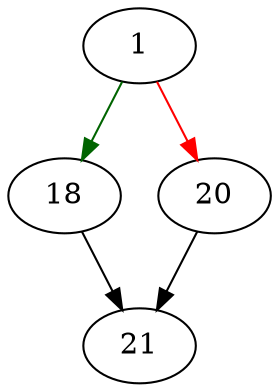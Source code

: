 strict digraph "sqlite3NotPureFunc" {
	// Node definitions.
	1 [entry=true];
	18;
	20;
	21;

	// Edge definitions.
	1 -> 18 [
		color=darkgreen
		cond=true
	];
	1 -> 20 [
		color=red
		cond=false
	];
	18 -> 21;
	20 -> 21;
}